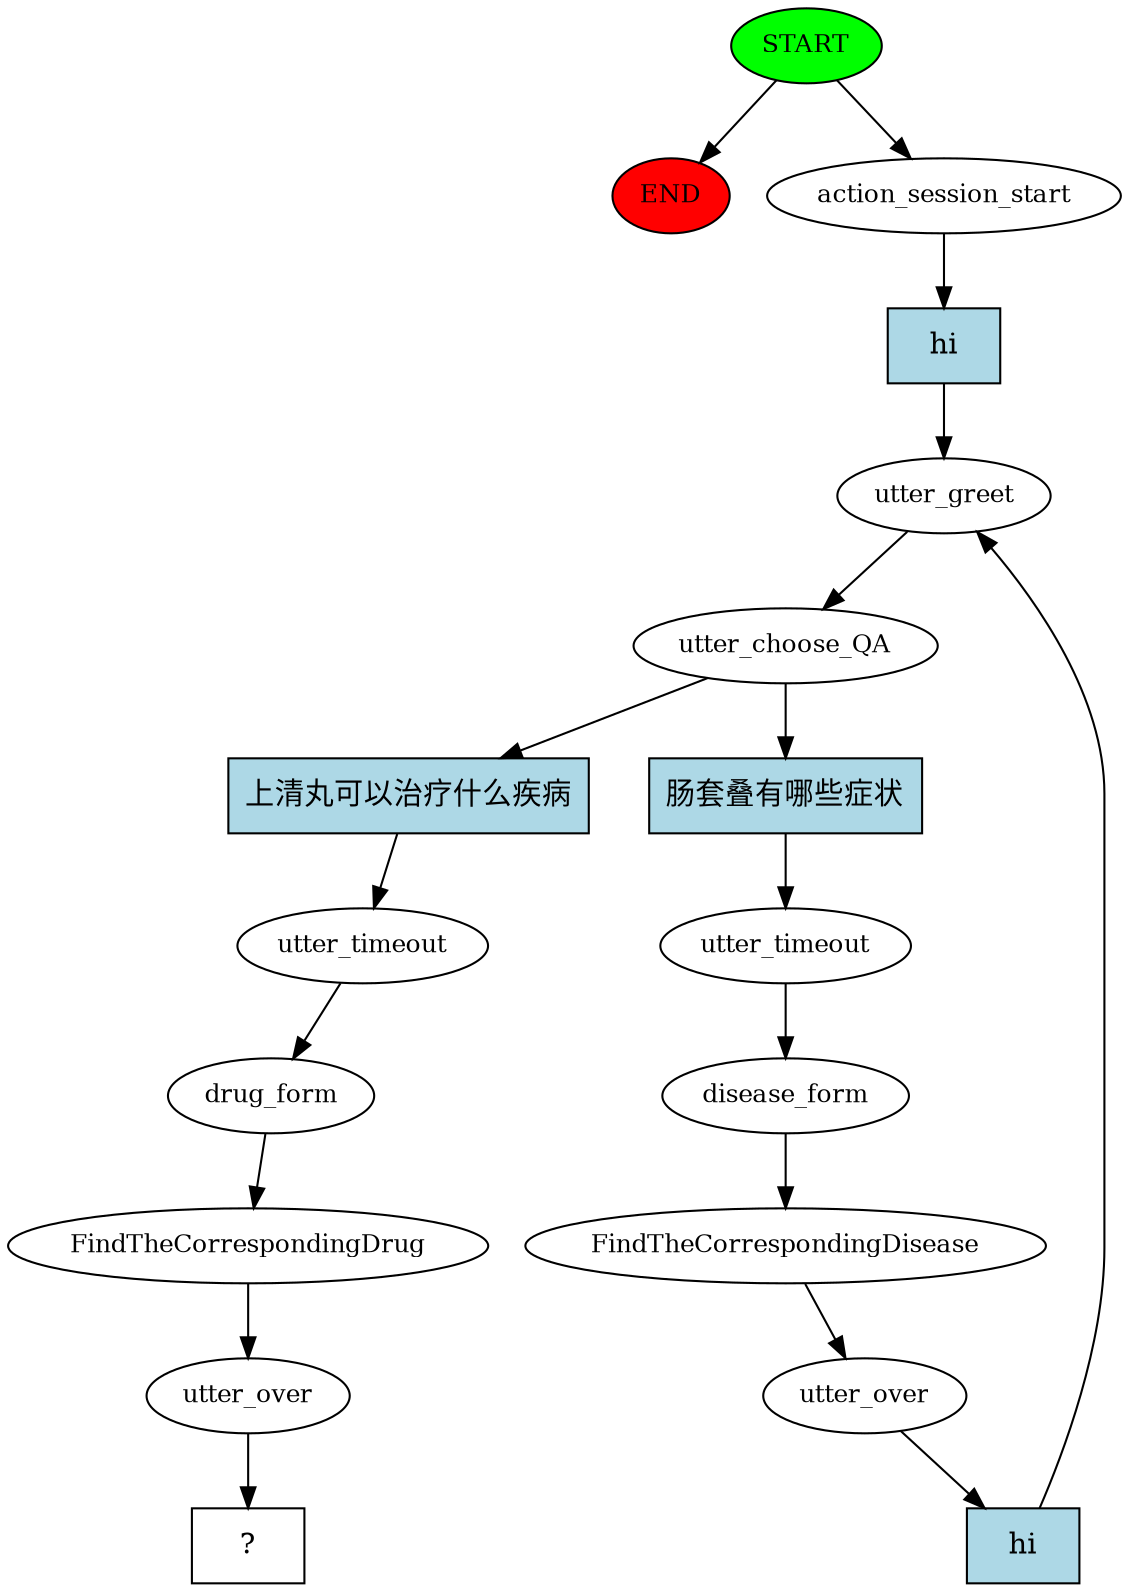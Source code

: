 digraph  {
0 [class="start active", fillcolor=green, fontsize=12, label=START, style=filled];
"-1" [class=end, fillcolor=red, fontsize=12, label=END, style=filled];
1 [class=active, fontsize=12, label=action_session_start];
2 [class=active, fontsize=12, label=utter_greet];
3 [class=active, fontsize=12, label=utter_choose_QA];
4 [class=active, fontsize=12, label=utter_timeout];
5 [class=active, fontsize=12, label=disease_form];
6 [class=active, fontsize=12, label=FindTheCorrespondingDisease];
7 [class=active, fontsize=12, label=utter_over];
10 [class=active, fontsize=12, label=utter_timeout];
11 [class=active, fontsize=12, label=drug_form];
12 [class=active, fontsize=12, label=FindTheCorrespondingDrug];
13 [class=active, fontsize=12, label=utter_over];
14 [class="intent dashed active", label="  ?  ", shape=rect];
15 [class="intent active", fillcolor=lightblue, label=hi, shape=rect, style=filled];
16 [class="intent active", fillcolor=lightblue, label="肠套叠有哪些症状", shape=rect, style=filled];
17 [class="intent active", fillcolor=lightblue, label="上清丸可以治疗什么疾病", shape=rect, style=filled];
18 [class="intent active", fillcolor=lightblue, label=hi, shape=rect, style=filled];
0 -> "-1"  [class="", key=NONE, label=""];
0 -> 1  [class=active, key=NONE, label=""];
1 -> 15  [class=active, key=0];
2 -> 3  [class=active, key=NONE, label=""];
3 -> 16  [class=active, key=0];
3 -> 17  [class=active, key=0];
4 -> 5  [class=active, key=NONE, label=""];
5 -> 6  [class=active, key=NONE, label=""];
6 -> 7  [class=active, key=NONE, label=""];
7 -> 18  [class=active, key=0];
10 -> 11  [class=active, key=NONE, label=""];
11 -> 12  [class=active, key=NONE, label=""];
12 -> 13  [class=active, key=NONE, label=""];
13 -> 14  [class=active, key=NONE, label=""];
15 -> 2  [class=active, key=0];
16 -> 4  [class=active, key=0];
17 -> 10  [class=active, key=0];
18 -> 2  [class=active, key=0];
}
